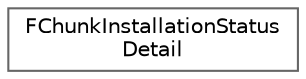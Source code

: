 digraph "Graphical Class Hierarchy"
{
 // INTERACTIVE_SVG=YES
 // LATEX_PDF_SIZE
  bgcolor="transparent";
  edge [fontname=Helvetica,fontsize=10,labelfontname=Helvetica,labelfontsize=10];
  node [fontname=Helvetica,fontsize=10,shape=box,height=0.2,width=0.4];
  rankdir="LR";
  Node0 [id="Node000000",label="FChunkInstallationStatus\lDetail",height=0.2,width=0.4,color="grey40", fillcolor="white", style="filled",URL="$db/d5b/structFChunkInstallationStatusDetail.html",tooltip=" "];
}
